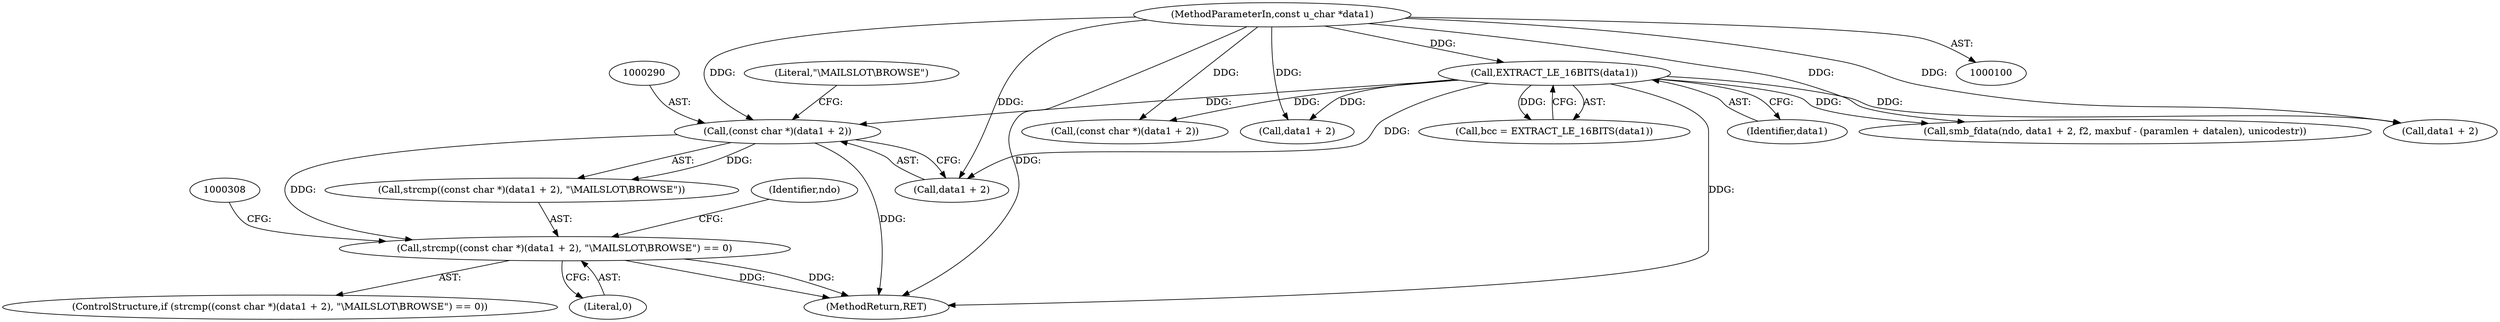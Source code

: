 digraph "1_tcpdump_96480ab95308cd9234b4f09b175ebf60e17792c6@API" {
"1000287" [label="(Call,strcmp((const char *)(data1 + 2), \"\\MAILSLOT\\BROWSE\") == 0)"];
"1000289" [label="(Call,(const char *)(data1 + 2))"];
"1000103" [label="(MethodParameterIn,const u_char *data1)"];
"1000261" [label="(Call,EXTRACT_LE_16BITS(data1))"];
"1000287" [label="(Call,strcmp((const char *)(data1 + 2), \"\\MAILSLOT\\BROWSE\") == 0)"];
"1000103" [label="(MethodParameterIn,const u_char *data1)"];
"1000307" [label="(Call,(const char *)(data1 + 2))"];
"1000276" [label="(Call,data1 + 2)"];
"1000286" [label="(ControlStructure,if (strcmp((const char *)(data1 + 2), \"\\MAILSLOT\\BROWSE\") == 0))"];
"1000262" [label="(Identifier,data1)"];
"1000261" [label="(Call,EXTRACT_LE_16BITS(data1))"];
"1000288" [label="(Call,strcmp((const char *)(data1 + 2), \"\\MAILSLOT\\BROWSE\"))"];
"1000298" [label="(Identifier,ndo)"];
"1000294" [label="(Literal,\"\\MAILSLOT\\BROWSE\")"];
"1000354" [label="(MethodReturn,RET)"];
"1000309" [label="(Call,data1 + 2)"];
"1000289" [label="(Call,(const char *)(data1 + 2))"];
"1000274" [label="(Call,smb_fdata(ndo, data1 + 2, f2, maxbuf - (paramlen + datalen), unicodestr))"];
"1000295" [label="(Literal,0)"];
"1000291" [label="(Call,data1 + 2)"];
"1000259" [label="(Call,bcc = EXTRACT_LE_16BITS(data1))"];
"1000287" -> "1000286"  [label="AST: "];
"1000287" -> "1000295"  [label="CFG: "];
"1000288" -> "1000287"  [label="AST: "];
"1000295" -> "1000287"  [label="AST: "];
"1000298" -> "1000287"  [label="CFG: "];
"1000308" -> "1000287"  [label="CFG: "];
"1000287" -> "1000354"  [label="DDG: "];
"1000287" -> "1000354"  [label="DDG: "];
"1000289" -> "1000287"  [label="DDG: "];
"1000289" -> "1000288"  [label="AST: "];
"1000289" -> "1000291"  [label="CFG: "];
"1000290" -> "1000289"  [label="AST: "];
"1000291" -> "1000289"  [label="AST: "];
"1000294" -> "1000289"  [label="CFG: "];
"1000289" -> "1000354"  [label="DDG: "];
"1000289" -> "1000288"  [label="DDG: "];
"1000103" -> "1000289"  [label="DDG: "];
"1000261" -> "1000289"  [label="DDG: "];
"1000103" -> "1000100"  [label="AST: "];
"1000103" -> "1000354"  [label="DDG: "];
"1000103" -> "1000261"  [label="DDG: "];
"1000103" -> "1000274"  [label="DDG: "];
"1000103" -> "1000276"  [label="DDG: "];
"1000103" -> "1000291"  [label="DDG: "];
"1000103" -> "1000307"  [label="DDG: "];
"1000103" -> "1000309"  [label="DDG: "];
"1000261" -> "1000259"  [label="AST: "];
"1000261" -> "1000262"  [label="CFG: "];
"1000262" -> "1000261"  [label="AST: "];
"1000259" -> "1000261"  [label="CFG: "];
"1000261" -> "1000354"  [label="DDG: "];
"1000261" -> "1000259"  [label="DDG: "];
"1000261" -> "1000274"  [label="DDG: "];
"1000261" -> "1000276"  [label="DDG: "];
"1000261" -> "1000291"  [label="DDG: "];
"1000261" -> "1000307"  [label="DDG: "];
"1000261" -> "1000309"  [label="DDG: "];
}
